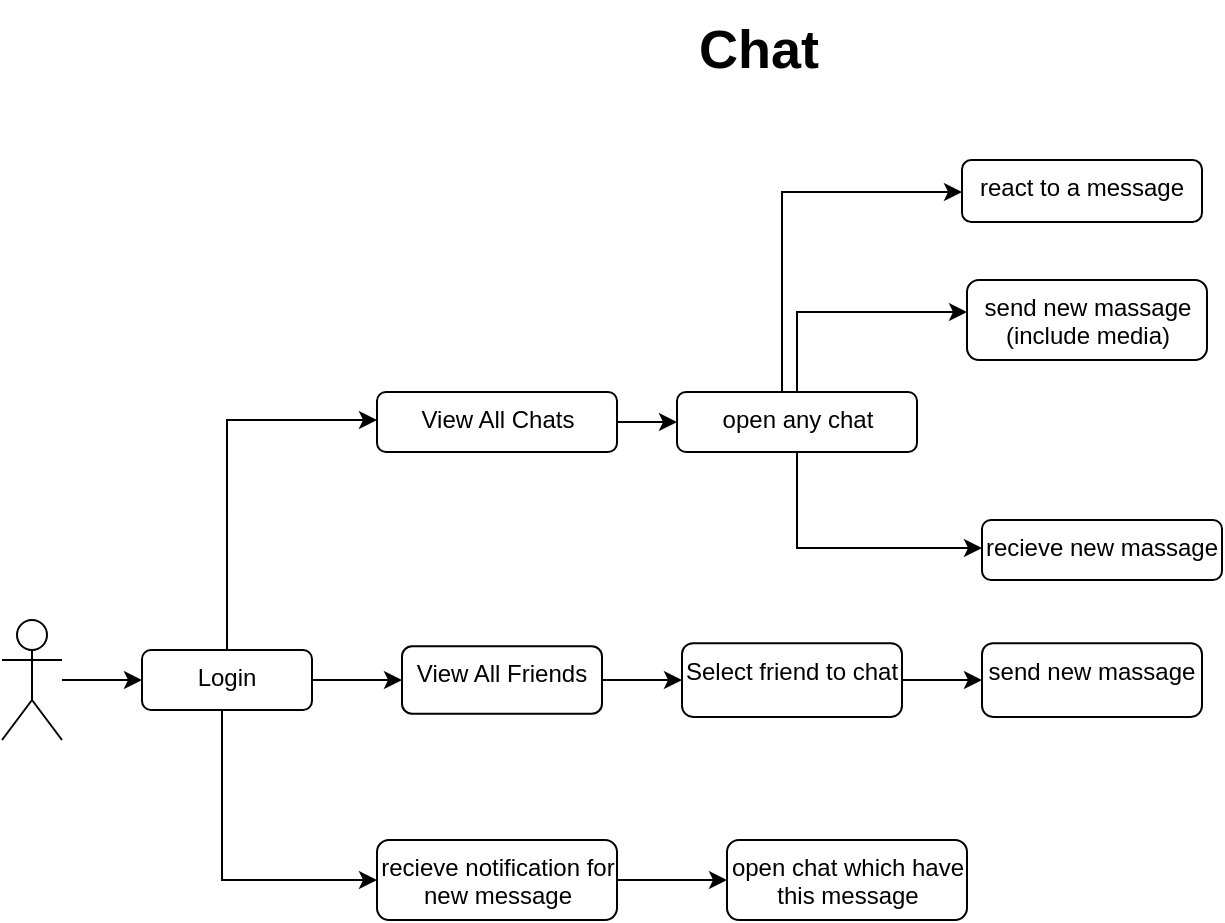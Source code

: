 <mxfile version="22.1.2" type="device" pages="2">
  <diagram id="prtHgNgQTEPvFCAcTncT" name="chat">
    <mxGraphModel dx="1480" dy="866" grid="1" gridSize="10" guides="1" tooltips="1" connect="1" arrows="1" fold="1" page="1" pageScale="1" pageWidth="1169" pageHeight="827" background="#ffffff" math="0" shadow="0">
      <root>
        <mxCell id="0" />
        <mxCell id="1" parent="0" />
        <mxCell id="4-wwQdxOtaoQIMyE8Uty-5" value="" style="edgeStyle=orthogonalEdgeStyle;rounded=0;orthogonalLoop=1;jettySize=auto;html=1;" parent="1" source="4-wwQdxOtaoQIMyE8Uty-2" target="4-wwQdxOtaoQIMyE8Uty-4" edge="1">
          <mxGeometry relative="1" as="geometry" />
        </mxCell>
        <mxCell id="4-wwQdxOtaoQIMyE8Uty-2" value="&lt;font style=&quot;font-size: 12px;&quot;&gt;Actor&lt;/font&gt;" style="shape=umlActor;verticalLabelPosition=bottom;verticalAlign=top;html=1;outlineConnect=0;fontSize=12;labelBorderColor=none;shadow=0;noLabel=1;" parent="1" vertex="1">
          <mxGeometry x="20" y="310" width="30" height="60" as="geometry" />
        </mxCell>
        <mxCell id="4-wwQdxOtaoQIMyE8Uty-7" value="" style="edgeStyle=orthogonalEdgeStyle;rounded=0;orthogonalLoop=1;jettySize=auto;html=1;" parent="1" source="4-wwQdxOtaoQIMyE8Uty-4" target="4-wwQdxOtaoQIMyE8Uty-6" edge="1">
          <mxGeometry relative="1" as="geometry" />
        </mxCell>
        <mxCell id="4-wwQdxOtaoQIMyE8Uty-9" value="" style="edgeStyle=orthogonalEdgeStyle;rounded=0;orthogonalLoop=1;jettySize=auto;html=1;" parent="1" target="4-wwQdxOtaoQIMyE8Uty-8" edge="1">
          <mxGeometry relative="1" as="geometry">
            <mxPoint x="132.514" y="335.02" as="sourcePoint" />
            <mxPoint x="210" y="260.02" as="targetPoint" />
            <Array as="points">
              <mxPoint x="133" y="210" />
            </Array>
          </mxGeometry>
        </mxCell>
        <mxCell id="4-wwQdxOtaoQIMyE8Uty-13" value="" style="edgeStyle=orthogonalEdgeStyle;rounded=0;orthogonalLoop=1;jettySize=auto;html=1;exitX=1;exitY=0.5;exitDx=0;exitDy=0;" parent="1" source="4-wwQdxOtaoQIMyE8Uty-8" target="4-wwQdxOtaoQIMyE8Uty-12" edge="1">
          <mxGeometry relative="1" as="geometry">
            <Array as="points">
              <mxPoint x="327.5" y="211" />
            </Array>
          </mxGeometry>
        </mxCell>
        <mxCell id="4-wwQdxOtaoQIMyE8Uty-29" value="" style="edgeStyle=orthogonalEdgeStyle;rounded=0;orthogonalLoop=1;jettySize=auto;html=1;" parent="1" source="4-wwQdxOtaoQIMyE8Uty-4" target="4-wwQdxOtaoQIMyE8Uty-28" edge="1">
          <mxGeometry relative="1" as="geometry">
            <Array as="points">
              <mxPoint x="130" y="440" />
            </Array>
          </mxGeometry>
        </mxCell>
        <mxCell id="4-wwQdxOtaoQIMyE8Uty-4" value="Login" style="rounded=1;whiteSpace=wrap;html=1;verticalAlign=top;" parent="1" vertex="1">
          <mxGeometry x="90" y="325" width="85" height="30" as="geometry" />
        </mxCell>
        <mxCell id="4-wwQdxOtaoQIMyE8Uty-21" value="" style="edgeStyle=orthogonalEdgeStyle;rounded=0;orthogonalLoop=1;jettySize=auto;html=1;" parent="1" source="4-wwQdxOtaoQIMyE8Uty-6" target="4-wwQdxOtaoQIMyE8Uty-20" edge="1">
          <mxGeometry relative="1" as="geometry" />
        </mxCell>
        <mxCell id="4-wwQdxOtaoQIMyE8Uty-6" value="View All Friends" style="whiteSpace=wrap;html=1;verticalAlign=top;rounded=1;" parent="1" vertex="1">
          <mxGeometry x="220" y="323.13" width="100" height="33.75" as="geometry" />
        </mxCell>
        <mxCell id="4-wwQdxOtaoQIMyE8Uty-8" value="View All Chats" style="whiteSpace=wrap;html=1;verticalAlign=top;rounded=1;" parent="1" vertex="1">
          <mxGeometry x="207.5" y="196" width="120" height="30" as="geometry" />
        </mxCell>
        <mxCell id="4-wwQdxOtaoQIMyE8Uty-17" value="" style="edgeStyle=orthogonalEdgeStyle;rounded=0;orthogonalLoop=1;jettySize=auto;html=1;" parent="1" source="4-wwQdxOtaoQIMyE8Uty-12" target="4-wwQdxOtaoQIMyE8Uty-16" edge="1">
          <mxGeometry relative="1" as="geometry">
            <Array as="points">
              <mxPoint x="417.5" y="156" />
            </Array>
          </mxGeometry>
        </mxCell>
        <mxCell id="4-wwQdxOtaoQIMyE8Uty-24" value="" style="edgeStyle=orthogonalEdgeStyle;rounded=0;orthogonalLoop=1;jettySize=auto;html=1;" parent="1" source="4-wwQdxOtaoQIMyE8Uty-12" edge="1">
          <mxGeometry relative="1" as="geometry">
            <mxPoint x="510" y="274" as="targetPoint" />
            <Array as="points">
              <mxPoint x="417" y="274" />
              <mxPoint x="510" y="274" />
            </Array>
          </mxGeometry>
        </mxCell>
        <mxCell id="4-wwQdxOtaoQIMyE8Uty-27" value="" style="edgeStyle=orthogonalEdgeStyle;rounded=0;orthogonalLoop=1;jettySize=auto;html=1;" parent="1" source="4-wwQdxOtaoQIMyE8Uty-12" target="4-wwQdxOtaoQIMyE8Uty-26" edge="1">
          <mxGeometry relative="1" as="geometry">
            <Array as="points">
              <mxPoint x="410" y="96" />
            </Array>
          </mxGeometry>
        </mxCell>
        <mxCell id="4-wwQdxOtaoQIMyE8Uty-12" value="open any chat" style="whiteSpace=wrap;html=1;verticalAlign=top;rounded=1;" parent="1" vertex="1">
          <mxGeometry x="357.5" y="196" width="120" height="30" as="geometry" />
        </mxCell>
        <mxCell id="4-wwQdxOtaoQIMyE8Uty-16" value="send new massage&lt;br&gt;(include media)" style="whiteSpace=wrap;html=1;verticalAlign=top;rounded=1;" parent="1" vertex="1">
          <mxGeometry x="502.5" y="140" width="120" height="40" as="geometry" />
        </mxCell>
        <mxCell id="4-wwQdxOtaoQIMyE8Uty-23" value="" style="edgeStyle=orthogonalEdgeStyle;rounded=0;orthogonalLoop=1;jettySize=auto;html=1;" parent="1" source="4-wwQdxOtaoQIMyE8Uty-20" target="4-wwQdxOtaoQIMyE8Uty-22" edge="1">
          <mxGeometry relative="1" as="geometry" />
        </mxCell>
        <mxCell id="4-wwQdxOtaoQIMyE8Uty-20" value="Select friend to chat" style="whiteSpace=wrap;html=1;verticalAlign=top;rounded=1;" parent="1" vertex="1">
          <mxGeometry x="360" y="321.57" width="110" height="36.87" as="geometry" />
        </mxCell>
        <mxCell id="4-wwQdxOtaoQIMyE8Uty-22" value="send new massage" style="whiteSpace=wrap;html=1;verticalAlign=top;rounded=1;" parent="1" vertex="1">
          <mxGeometry x="510" y="321.57" width="110" height="36.87" as="geometry" />
        </mxCell>
        <mxCell id="4-wwQdxOtaoQIMyE8Uty-25" value="recieve new massage" style="whiteSpace=wrap;html=1;verticalAlign=top;rounded=1;" parent="1" vertex="1">
          <mxGeometry x="510" y="260" width="120" height="30" as="geometry" />
        </mxCell>
        <mxCell id="4-wwQdxOtaoQIMyE8Uty-26" value="react to a message" style="whiteSpace=wrap;html=1;verticalAlign=top;rounded=1;" parent="1" vertex="1">
          <mxGeometry x="500" y="80" width="120" height="31" as="geometry" />
        </mxCell>
        <mxCell id="4-wwQdxOtaoQIMyE8Uty-31" value="" style="edgeStyle=orthogonalEdgeStyle;rounded=0;orthogonalLoop=1;jettySize=auto;html=1;" parent="1" source="4-wwQdxOtaoQIMyE8Uty-28" target="4-wwQdxOtaoQIMyE8Uty-30" edge="1">
          <mxGeometry relative="1" as="geometry" />
        </mxCell>
        <mxCell id="4-wwQdxOtaoQIMyE8Uty-28" value="recieve notification for new message" style="whiteSpace=wrap;html=1;verticalAlign=top;rounded=1;" parent="1" vertex="1">
          <mxGeometry x="207.5" y="420" width="120" height="40" as="geometry" />
        </mxCell>
        <mxCell id="4-wwQdxOtaoQIMyE8Uty-30" value="open chat which have this message" style="whiteSpace=wrap;html=1;verticalAlign=top;rounded=1;" parent="1" vertex="1">
          <mxGeometry x="382.5" y="420" width="120" height="40" as="geometry" />
        </mxCell>
        <mxCell id="4-wwQdxOtaoQIMyE8Uty-34" value="&lt;font style=&quot;font-size: 27px;&quot;&gt;&lt;b&gt;Chat&lt;/b&gt;&lt;/font&gt;" style="text;html=1;align=center;verticalAlign=middle;resizable=0;points=[];autosize=1;strokeColor=none;fillColor=none;" parent="1" vertex="1">
          <mxGeometry x="357.5" width="80" height="50" as="geometry" />
        </mxCell>
      </root>
    </mxGraphModel>
  </diagram>
  <diagram id="XnBpVU9KgXEtf1aHKn5Q" name="friends">
    <mxGraphModel dx="1036" dy="606" grid="1" gridSize="10" guides="1" tooltips="1" connect="1" arrows="1" fold="1" page="1" pageScale="1" pageWidth="850" pageHeight="1100" math="0" shadow="0">
      <root>
        <mxCell id="0" />
        <mxCell id="1" parent="0" />
        <mxCell id="v4ER8ZEG0NEGoU6sT2xr-1" value="" style="edgeStyle=orthogonalEdgeStyle;rounded=0;orthogonalLoop=1;jettySize=auto;html=1;" parent="1" source="v4ER8ZEG0NEGoU6sT2xr-2" target="v4ER8ZEG0NEGoU6sT2xr-3" edge="1">
          <mxGeometry relative="1" as="geometry" />
        </mxCell>
        <mxCell id="v4ER8ZEG0NEGoU6sT2xr-2" value="&lt;font style=&quot;font-size: 12px;&quot;&gt;Actor&lt;/font&gt;" style="shape=umlActor;verticalLabelPosition=bottom;verticalAlign=top;html=1;outlineConnect=0;fontSize=12;labelBorderColor=none;shadow=0;noLabel=1;" parent="1" vertex="1">
          <mxGeometry x="20" y="310" width="30" height="60" as="geometry" />
        </mxCell>
        <mxCell id="v4ER8ZEG0NEGoU6sT2xr-5" value="" style="edgeStyle=orthogonalEdgeStyle;rounded=0;orthogonalLoop=1;jettySize=auto;html=1;" parent="1" source="v4ER8ZEG0NEGoU6sT2xr-3" target="v4ER8ZEG0NEGoU6sT2xr-4" edge="1">
          <mxGeometry relative="1" as="geometry" />
        </mxCell>
        <mxCell id="v4ER8ZEG0NEGoU6sT2xr-7" value="" style="edgeStyle=orthogonalEdgeStyle;rounded=0;orthogonalLoop=1;jettySize=auto;html=1;" parent="1" source="v4ER8ZEG0NEGoU6sT2xr-3" target="v4ER8ZEG0NEGoU6sT2xr-6" edge="1">
          <mxGeometry relative="1" as="geometry">
            <Array as="points">
              <mxPoint x="140" y="245" />
            </Array>
          </mxGeometry>
        </mxCell>
        <mxCell id="v4ER8ZEG0NEGoU6sT2xr-18" value="" style="edgeStyle=orthogonalEdgeStyle;rounded=0;orthogonalLoop=1;jettySize=auto;html=1;" parent="1" source="v4ER8ZEG0NEGoU6sT2xr-3" target="v4ER8ZEG0NEGoU6sT2xr-17" edge="1">
          <mxGeometry relative="1" as="geometry">
            <Array as="points">
              <mxPoint x="140" y="445" />
            </Array>
          </mxGeometry>
        </mxCell>
        <mxCell id="v4ER8ZEG0NEGoU6sT2xr-3" value="Login" style="rounded=1;whiteSpace=wrap;html=1;verticalAlign=top;" parent="1" vertex="1">
          <mxGeometry x="90" y="325" width="85" height="30" as="geometry" />
        </mxCell>
        <mxCell id="v4ER8ZEG0NEGoU6sT2xr-4" value="view all profiles" style="rounded=1;whiteSpace=wrap;html=1;verticalAlign=top;" parent="1" vertex="1">
          <mxGeometry x="220" y="325" width="100" height="30" as="geometry" />
        </mxCell>
        <mxCell id="v4ER8ZEG0NEGoU6sT2xr-6" value="Send Frind Request" style="rounded=1;whiteSpace=wrap;html=1;verticalAlign=top;" parent="1" vertex="1">
          <mxGeometry x="220" y="230" width="122.5" height="30" as="geometry" />
        </mxCell>
        <mxCell id="v4ER8ZEG0NEGoU6sT2xr-8" value="" style="edgeStyle=orthogonalEdgeStyle;rounded=0;orthogonalLoop=1;jettySize=auto;html=1;exitX=0.5;exitY=0;exitDx=0;exitDy=0;" parent="1" source="v4ER8ZEG0NEGoU6sT2xr-3" target="v4ER8ZEG0NEGoU6sT2xr-9" edge="1">
          <mxGeometry relative="1" as="geometry">
            <mxPoint x="130" y="245" as="sourcePoint" />
            <Array as="points">
              <mxPoint x="130" y="325" />
              <mxPoint x="130" y="165" />
            </Array>
          </mxGeometry>
        </mxCell>
        <mxCell id="v4ER8ZEG0NEGoU6sT2xr-11" value="" style="edgeStyle=orthogonalEdgeStyle;rounded=0;orthogonalLoop=1;jettySize=auto;html=1;" parent="1" source="v4ER8ZEG0NEGoU6sT2xr-9" target="v4ER8ZEG0NEGoU6sT2xr-10" edge="1">
          <mxGeometry relative="1" as="geometry" />
        </mxCell>
        <mxCell id="v4ER8ZEG0NEGoU6sT2xr-12" value="" style="edgeStyle=orthogonalEdgeStyle;rounded=0;orthogonalLoop=1;jettySize=auto;html=1;" parent="1" source="v4ER8ZEG0NEGoU6sT2xr-9" target="v4ER8ZEG0NEGoU6sT2xr-10" edge="1">
          <mxGeometry relative="1" as="geometry" />
        </mxCell>
        <mxCell id="v4ER8ZEG0NEGoU6sT2xr-13" value="" style="edgeStyle=orthogonalEdgeStyle;rounded=0;orthogonalLoop=1;jettySize=auto;html=1;" parent="1" source="v4ER8ZEG0NEGoU6sT2xr-9" target="v4ER8ZEG0NEGoU6sT2xr-10" edge="1">
          <mxGeometry relative="1" as="geometry" />
        </mxCell>
        <mxCell id="v4ER8ZEG0NEGoU6sT2xr-16" value="" style="edgeStyle=orthogonalEdgeStyle;rounded=0;orthogonalLoop=1;jettySize=auto;html=1;" parent="1" source="v4ER8ZEG0NEGoU6sT2xr-9" target="v4ER8ZEG0NEGoU6sT2xr-15" edge="1">
          <mxGeometry relative="1" as="geometry" />
        </mxCell>
        <mxCell id="v4ER8ZEG0NEGoU6sT2xr-9" value="view all his friend request" style="rounded=1;whiteSpace=wrap;html=1;verticalAlign=top;" parent="1" vertex="1">
          <mxGeometry x="220" y="150" width="140" height="30" as="geometry" />
        </mxCell>
        <mxCell id="v4ER8ZEG0NEGoU6sT2xr-10" value="accept Friend request" style="rounded=1;whiteSpace=wrap;html=1;verticalAlign=top;glass=0;noLabel=0;comic=0;" parent="1" vertex="1">
          <mxGeometry x="410" y="120" width="140" height="30" as="geometry" />
        </mxCell>
        <mxCell id="v4ER8ZEG0NEGoU6sT2xr-15" value="reject friend request" style="rounded=1;whiteSpace=wrap;html=1;verticalAlign=top;" parent="1" vertex="1">
          <mxGeometry x="410" y="170" width="140" height="30" as="geometry" />
        </mxCell>
        <mxCell id="v4ER8ZEG0NEGoU6sT2xr-17" value="view all friends" style="rounded=1;whiteSpace=wrap;html=1;verticalAlign=top;" parent="1" vertex="1">
          <mxGeometry x="220" y="430" width="85" height="30" as="geometry" />
        </mxCell>
        <mxCell id="AIhq2Jc87i2NjuvttlhZ-2" value="&lt;font style=&quot;font-size: 29px;&quot;&gt;&lt;b&gt;Friends&lt;/b&gt;&lt;/font&gt;" style="text;html=1;strokeColor=none;fillColor=none;align=center;verticalAlign=middle;whiteSpace=wrap;rounded=0;" vertex="1" parent="1">
          <mxGeometry x="360" y="10" width="165" height="60" as="geometry" />
        </mxCell>
      </root>
    </mxGraphModel>
  </diagram>
</mxfile>
